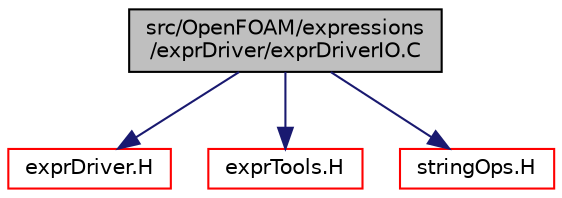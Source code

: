 digraph "src/OpenFOAM/expressions/exprDriver/exprDriverIO.C"
{
  bgcolor="transparent";
  edge [fontname="Helvetica",fontsize="10",labelfontname="Helvetica",labelfontsize="10"];
  node [fontname="Helvetica",fontsize="10",shape=record];
  Node1 [label="src/OpenFOAM/expressions\l/exprDriver/exprDriverIO.C",height=0.2,width=0.4,color="black", fillcolor="grey75", style="filled" fontcolor="black"];
  Node1 -> Node2 [color="midnightblue",fontsize="10",style="solid",fontname="Helvetica"];
  Node2 [label="exprDriver.H",height=0.2,width=0.4,color="red",URL="$exprDriver_8H.html"];
  Node1 -> Node3 [color="midnightblue",fontsize="10",style="solid",fontname="Helvetica"];
  Node3 [label="exprTools.H",height=0.2,width=0.4,color="red",URL="$exprTools_8H.html"];
  Node1 -> Node4 [color="midnightblue",fontsize="10",style="solid",fontname="Helvetica"];
  Node4 [label="stringOps.H",height=0.2,width=0.4,color="red",URL="$stringOps_8H.html"];
}
